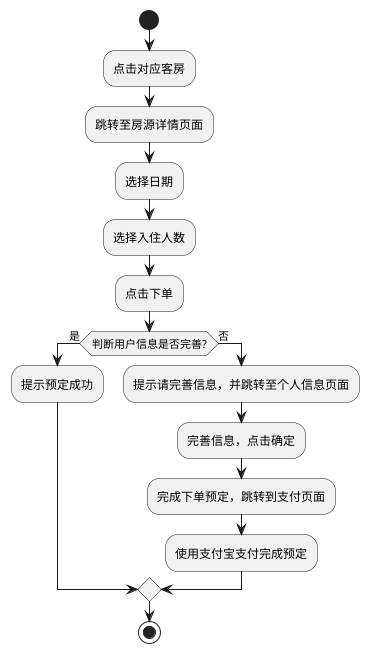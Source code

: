 @startuml
'https://plantuml.com/activity-diagram-beta

start
:点击对应客房;
:跳转至房源详情页面;
:选择日期;
:选择入住人数;
:点击下单;
if (判断用户信息是否完善?) is (是) then
  :提示预定成功;
else (否)
  :提示请完善信息，并跳转至个人信息页面;
  :完善信息，点击确定;
  :完成下单预定，跳转到支付页面;
  :使用支付宝支付完成预定;
endif

stop

@enduml
